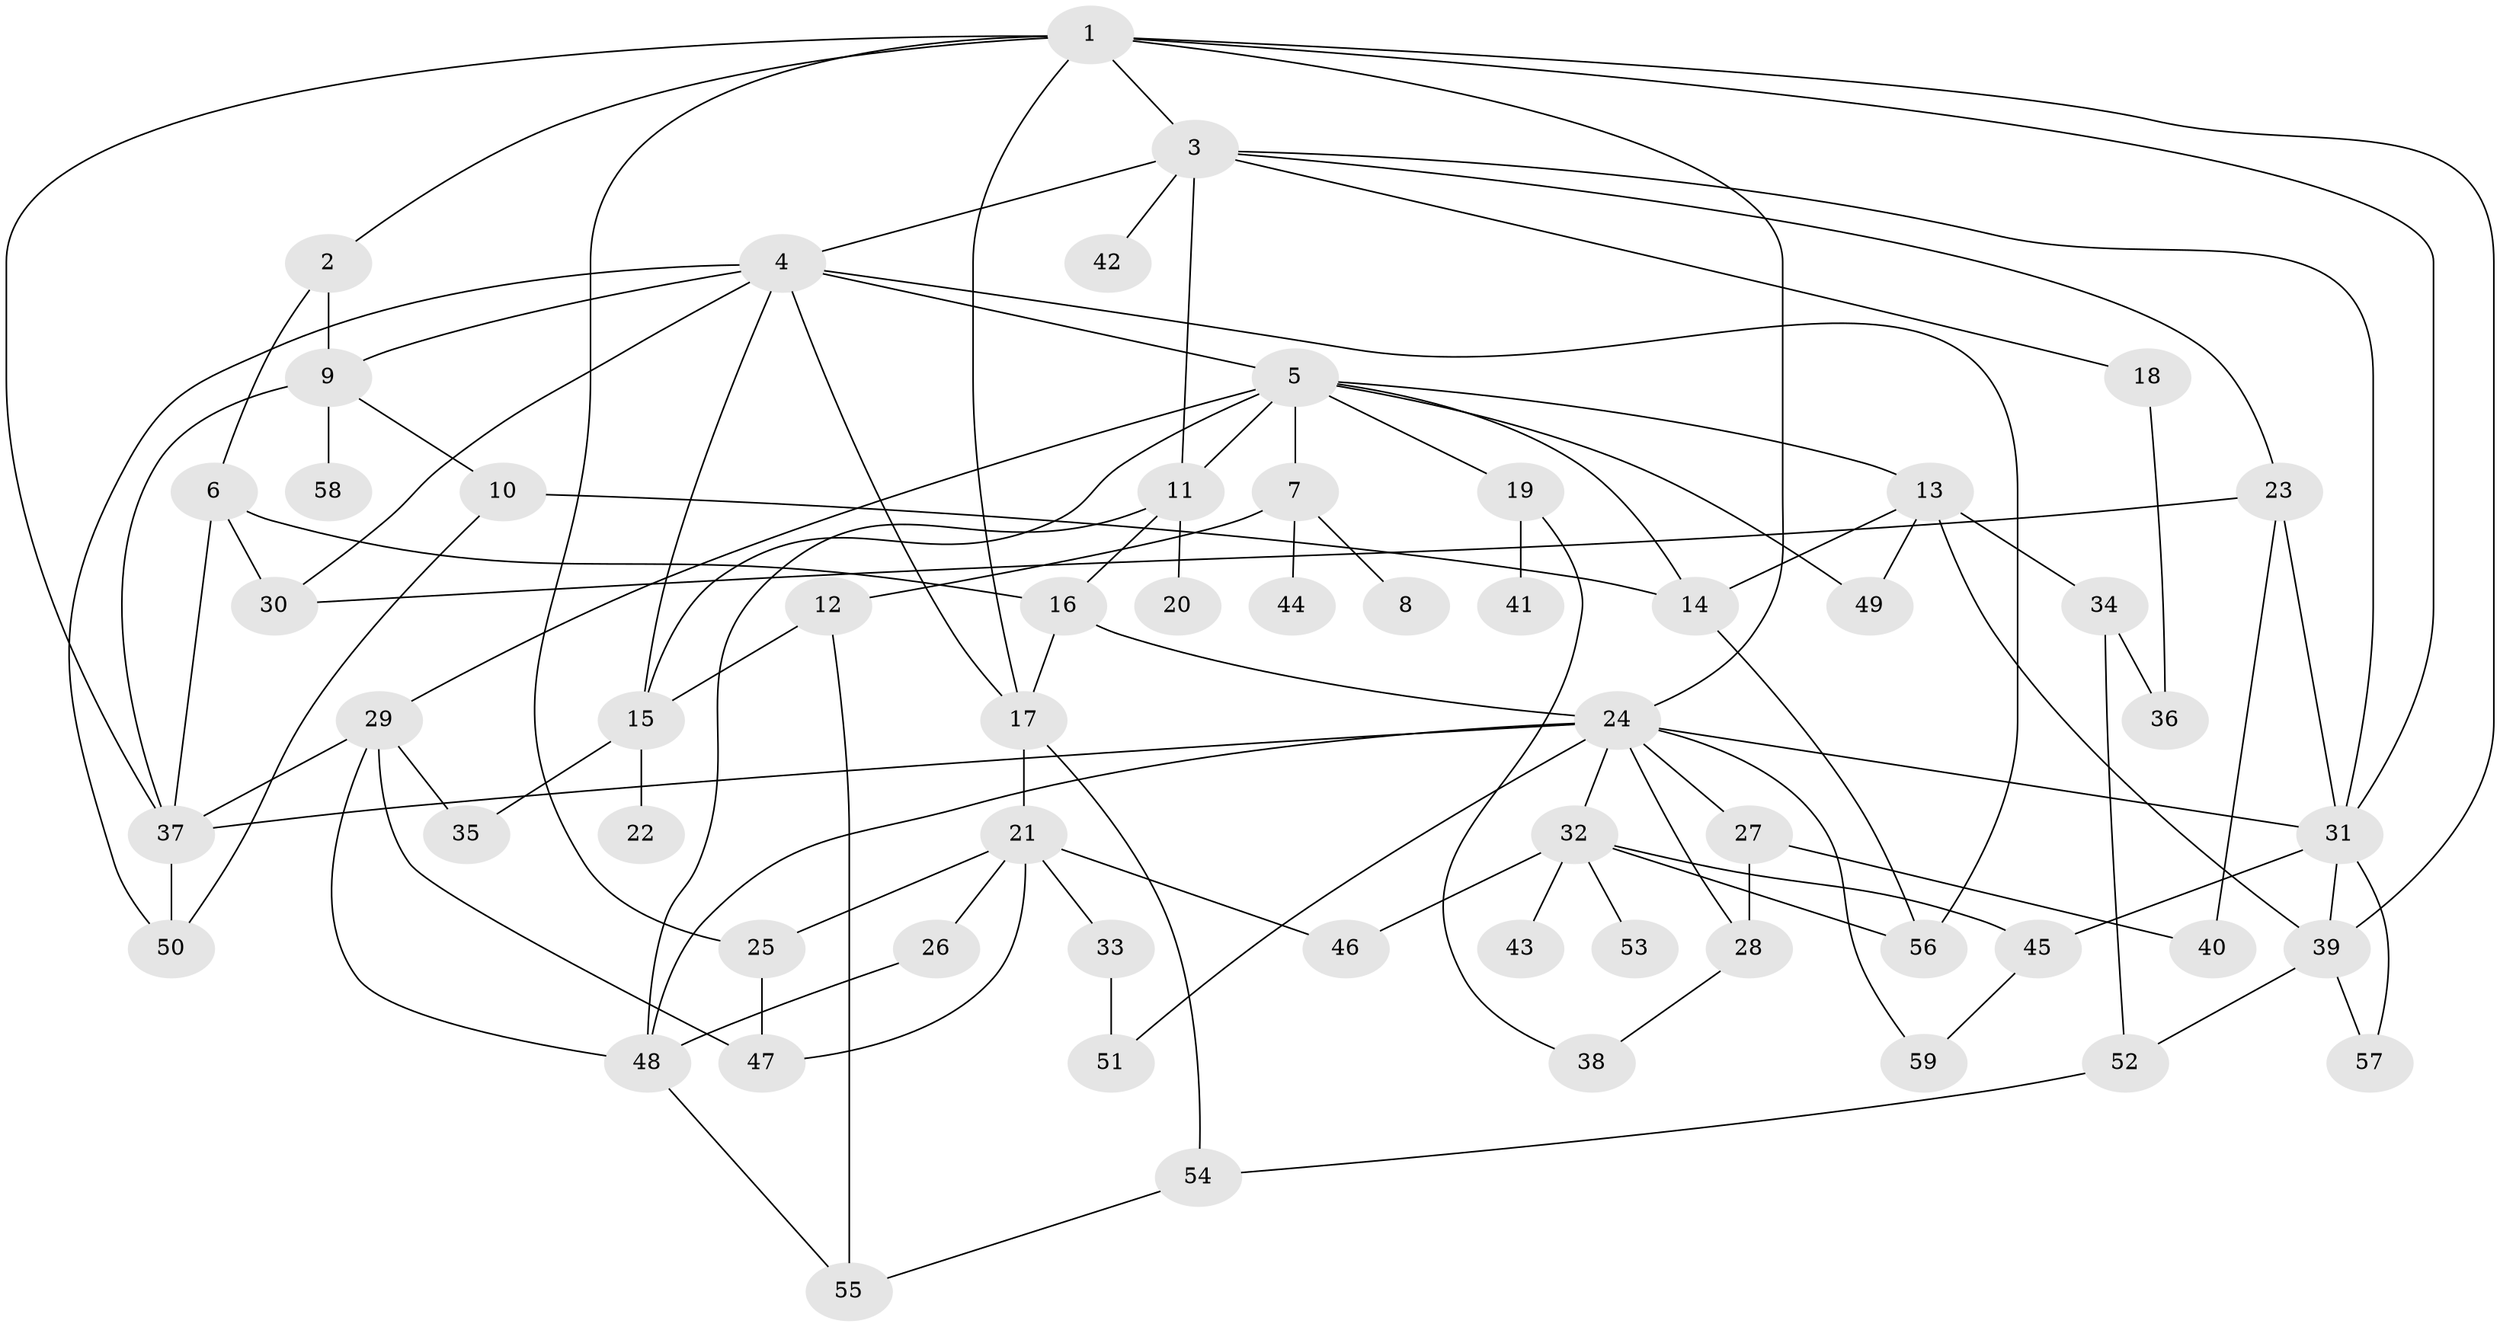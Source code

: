 // original degree distribution, {9: 0.008547008547008548, 4: 0.1623931623931624, 8: 0.008547008547008548, 6: 0.03418803418803419, 7: 0.017094017094017096, 5: 0.07692307692307693, 2: 0.24786324786324787, 3: 0.18803418803418803, 1: 0.2564102564102564}
// Generated by graph-tools (version 1.1) at 2025/34/03/09/25 02:34:31]
// undirected, 59 vertices, 104 edges
graph export_dot {
graph [start="1"]
  node [color=gray90,style=filled];
  1;
  2;
  3;
  4;
  5;
  6;
  7;
  8;
  9;
  10;
  11;
  12;
  13;
  14;
  15;
  16;
  17;
  18;
  19;
  20;
  21;
  22;
  23;
  24;
  25;
  26;
  27;
  28;
  29;
  30;
  31;
  32;
  33;
  34;
  35;
  36;
  37;
  38;
  39;
  40;
  41;
  42;
  43;
  44;
  45;
  46;
  47;
  48;
  49;
  50;
  51;
  52;
  53;
  54;
  55;
  56;
  57;
  58;
  59;
  1 -- 2 [weight=1.0];
  1 -- 3 [weight=1.0];
  1 -- 17 [weight=1.0];
  1 -- 24 [weight=1.0];
  1 -- 25 [weight=1.0];
  1 -- 31 [weight=1.0];
  1 -- 37 [weight=1.0];
  1 -- 39 [weight=1.0];
  2 -- 6 [weight=1.0];
  2 -- 9 [weight=1.0];
  3 -- 4 [weight=1.0];
  3 -- 11 [weight=1.0];
  3 -- 18 [weight=1.0];
  3 -- 23 [weight=1.0];
  3 -- 31 [weight=1.0];
  3 -- 42 [weight=1.0];
  4 -- 5 [weight=1.0];
  4 -- 9 [weight=1.0];
  4 -- 15 [weight=1.0];
  4 -- 17 [weight=1.0];
  4 -- 30 [weight=1.0];
  4 -- 50 [weight=1.0];
  4 -- 56 [weight=1.0];
  5 -- 7 [weight=1.0];
  5 -- 11 [weight=1.0];
  5 -- 13 [weight=1.0];
  5 -- 14 [weight=1.0];
  5 -- 15 [weight=1.0];
  5 -- 19 [weight=1.0];
  5 -- 29 [weight=1.0];
  5 -- 49 [weight=1.0];
  6 -- 16 [weight=1.0];
  6 -- 30 [weight=1.0];
  6 -- 37 [weight=1.0];
  7 -- 8 [weight=1.0];
  7 -- 12 [weight=1.0];
  7 -- 44 [weight=1.0];
  9 -- 10 [weight=2.0];
  9 -- 37 [weight=1.0];
  9 -- 58 [weight=1.0];
  10 -- 14 [weight=1.0];
  10 -- 50 [weight=1.0];
  11 -- 16 [weight=1.0];
  11 -- 20 [weight=1.0];
  11 -- 48 [weight=1.0];
  12 -- 15 [weight=1.0];
  12 -- 55 [weight=1.0];
  13 -- 14 [weight=1.0];
  13 -- 34 [weight=1.0];
  13 -- 39 [weight=1.0];
  13 -- 49 [weight=1.0];
  14 -- 56 [weight=1.0];
  15 -- 22 [weight=1.0];
  15 -- 35 [weight=1.0];
  16 -- 17 [weight=1.0];
  16 -- 24 [weight=1.0];
  17 -- 21 [weight=1.0];
  17 -- 54 [weight=1.0];
  18 -- 36 [weight=1.0];
  19 -- 38 [weight=1.0];
  19 -- 41 [weight=1.0];
  21 -- 25 [weight=1.0];
  21 -- 26 [weight=1.0];
  21 -- 33 [weight=1.0];
  21 -- 46 [weight=1.0];
  21 -- 47 [weight=1.0];
  23 -- 30 [weight=1.0];
  23 -- 31 [weight=1.0];
  23 -- 40 [weight=1.0];
  24 -- 27 [weight=1.0];
  24 -- 28 [weight=1.0];
  24 -- 31 [weight=1.0];
  24 -- 32 [weight=1.0];
  24 -- 37 [weight=1.0];
  24 -- 48 [weight=1.0];
  24 -- 51 [weight=1.0];
  24 -- 59 [weight=1.0];
  25 -- 47 [weight=1.0];
  26 -- 48 [weight=1.0];
  27 -- 28 [weight=1.0];
  27 -- 40 [weight=1.0];
  28 -- 38 [weight=1.0];
  29 -- 35 [weight=1.0];
  29 -- 37 [weight=1.0];
  29 -- 47 [weight=1.0];
  29 -- 48 [weight=1.0];
  31 -- 39 [weight=1.0];
  31 -- 45 [weight=1.0];
  31 -- 57 [weight=1.0];
  32 -- 43 [weight=1.0];
  32 -- 45 [weight=1.0];
  32 -- 46 [weight=1.0];
  32 -- 53 [weight=1.0];
  32 -- 56 [weight=1.0];
  33 -- 51 [weight=1.0];
  34 -- 36 [weight=1.0];
  34 -- 52 [weight=1.0];
  37 -- 50 [weight=1.0];
  39 -- 52 [weight=1.0];
  39 -- 57 [weight=1.0];
  45 -- 59 [weight=1.0];
  48 -- 55 [weight=1.0];
  52 -- 54 [weight=1.0];
  54 -- 55 [weight=1.0];
}
